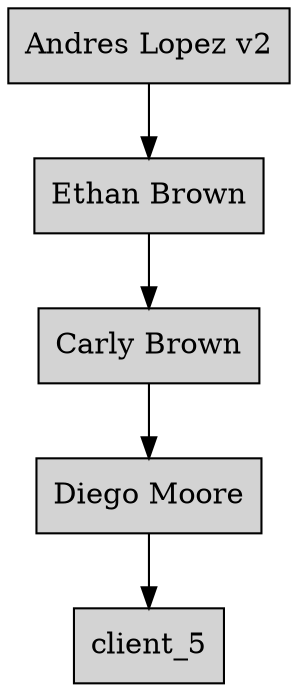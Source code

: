  digraph H{
 node [style=filled, shape=box];
 client_0    [label ="Andres Lopez v2"];
 client_0     -> client_1    ;
 client_1    [label ="Ethan Brown"];
 client_1     -> client_2    ;
 client_2    [label ="Carly Brown"];
 client_2     -> client_4    ;
 client_4    [label ="Diego Moore"];
 client_4     -> client_5    ;
 }
